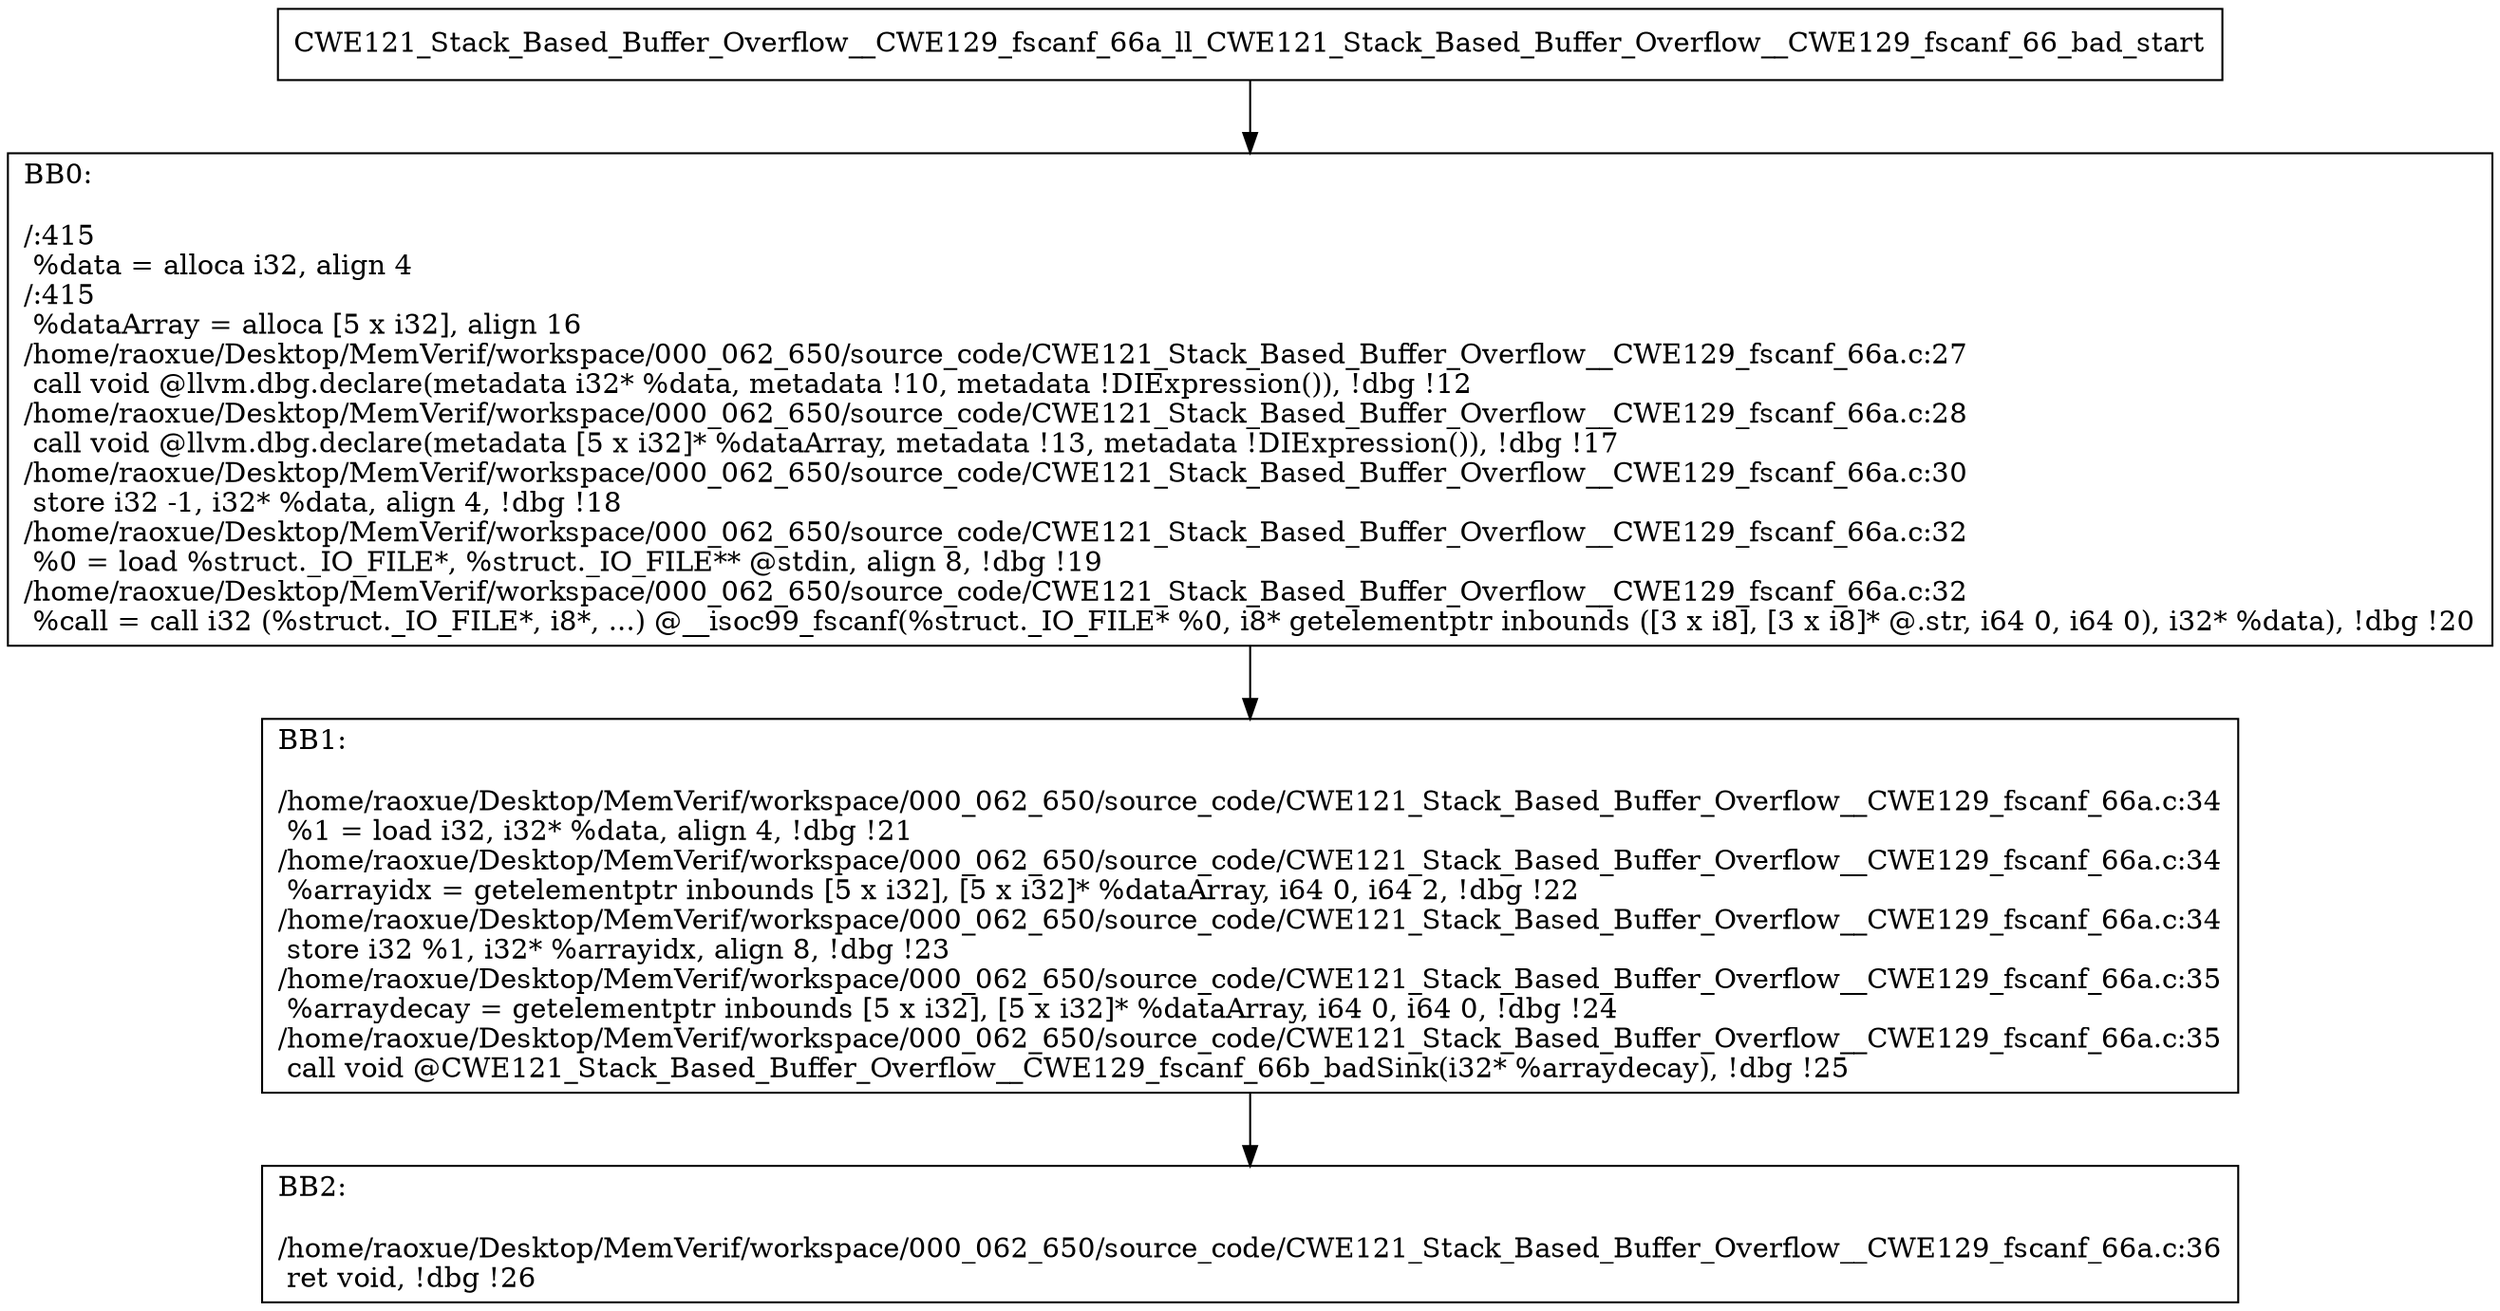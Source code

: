digraph "CFG for'CWE121_Stack_Based_Buffer_Overflow__CWE129_fscanf_66a_ll_CWE121_Stack_Based_Buffer_Overflow__CWE129_fscanf_66_bad' function" {
	BBCWE121_Stack_Based_Buffer_Overflow__CWE129_fscanf_66a_ll_CWE121_Stack_Based_Buffer_Overflow__CWE129_fscanf_66_bad_start[shape=record,label="{CWE121_Stack_Based_Buffer_Overflow__CWE129_fscanf_66a_ll_CWE121_Stack_Based_Buffer_Overflow__CWE129_fscanf_66_bad_start}"];
	BBCWE121_Stack_Based_Buffer_Overflow__CWE129_fscanf_66a_ll_CWE121_Stack_Based_Buffer_Overflow__CWE129_fscanf_66_bad_start-> CWE121_Stack_Based_Buffer_Overflow__CWE129_fscanf_66a_ll_CWE121_Stack_Based_Buffer_Overflow__CWE129_fscanf_66_badBB0;
	CWE121_Stack_Based_Buffer_Overflow__CWE129_fscanf_66a_ll_CWE121_Stack_Based_Buffer_Overflow__CWE129_fscanf_66_badBB0 [shape=record, label="{BB0:\l\l/:415\l
  %data = alloca i32, align 4\l
/:415\l
  %dataArray = alloca [5 x i32], align 16\l
/home/raoxue/Desktop/MemVerif/workspace/000_062_650/source_code/CWE121_Stack_Based_Buffer_Overflow__CWE129_fscanf_66a.c:27\l
  call void @llvm.dbg.declare(metadata i32* %data, metadata !10, metadata !DIExpression()), !dbg !12\l
/home/raoxue/Desktop/MemVerif/workspace/000_062_650/source_code/CWE121_Stack_Based_Buffer_Overflow__CWE129_fscanf_66a.c:28\l
  call void @llvm.dbg.declare(metadata [5 x i32]* %dataArray, metadata !13, metadata !DIExpression()), !dbg !17\l
/home/raoxue/Desktop/MemVerif/workspace/000_062_650/source_code/CWE121_Stack_Based_Buffer_Overflow__CWE129_fscanf_66a.c:30\l
  store i32 -1, i32* %data, align 4, !dbg !18\l
/home/raoxue/Desktop/MemVerif/workspace/000_062_650/source_code/CWE121_Stack_Based_Buffer_Overflow__CWE129_fscanf_66a.c:32\l
  %0 = load %struct._IO_FILE*, %struct._IO_FILE** @stdin, align 8, !dbg !19\l
/home/raoxue/Desktop/MemVerif/workspace/000_062_650/source_code/CWE121_Stack_Based_Buffer_Overflow__CWE129_fscanf_66a.c:32\l
  %call = call i32 (%struct._IO_FILE*, i8*, ...) @__isoc99_fscanf(%struct._IO_FILE* %0, i8* getelementptr inbounds ([3 x i8], [3 x i8]* @.str, i64 0, i64 0), i32* %data), !dbg !20\l
}"];
	CWE121_Stack_Based_Buffer_Overflow__CWE129_fscanf_66a_ll_CWE121_Stack_Based_Buffer_Overflow__CWE129_fscanf_66_badBB0-> CWE121_Stack_Based_Buffer_Overflow__CWE129_fscanf_66a_ll_CWE121_Stack_Based_Buffer_Overflow__CWE129_fscanf_66_badBB1;
	CWE121_Stack_Based_Buffer_Overflow__CWE129_fscanf_66a_ll_CWE121_Stack_Based_Buffer_Overflow__CWE129_fscanf_66_badBB1 [shape=record, label="{BB1:\l\l/home/raoxue/Desktop/MemVerif/workspace/000_062_650/source_code/CWE121_Stack_Based_Buffer_Overflow__CWE129_fscanf_66a.c:34\l
  %1 = load i32, i32* %data, align 4, !dbg !21\l
/home/raoxue/Desktop/MemVerif/workspace/000_062_650/source_code/CWE121_Stack_Based_Buffer_Overflow__CWE129_fscanf_66a.c:34\l
  %arrayidx = getelementptr inbounds [5 x i32], [5 x i32]* %dataArray, i64 0, i64 2, !dbg !22\l
/home/raoxue/Desktop/MemVerif/workspace/000_062_650/source_code/CWE121_Stack_Based_Buffer_Overflow__CWE129_fscanf_66a.c:34\l
  store i32 %1, i32* %arrayidx, align 8, !dbg !23\l
/home/raoxue/Desktop/MemVerif/workspace/000_062_650/source_code/CWE121_Stack_Based_Buffer_Overflow__CWE129_fscanf_66a.c:35\l
  %arraydecay = getelementptr inbounds [5 x i32], [5 x i32]* %dataArray, i64 0, i64 0, !dbg !24\l
/home/raoxue/Desktop/MemVerif/workspace/000_062_650/source_code/CWE121_Stack_Based_Buffer_Overflow__CWE129_fscanf_66a.c:35\l
  call void @CWE121_Stack_Based_Buffer_Overflow__CWE129_fscanf_66b_badSink(i32* %arraydecay), !dbg !25\l
}"];
	CWE121_Stack_Based_Buffer_Overflow__CWE129_fscanf_66a_ll_CWE121_Stack_Based_Buffer_Overflow__CWE129_fscanf_66_badBB1-> CWE121_Stack_Based_Buffer_Overflow__CWE129_fscanf_66a_ll_CWE121_Stack_Based_Buffer_Overflow__CWE129_fscanf_66_badBB2;
	CWE121_Stack_Based_Buffer_Overflow__CWE129_fscanf_66a_ll_CWE121_Stack_Based_Buffer_Overflow__CWE129_fscanf_66_badBB2 [shape=record, label="{BB2:\l\l/home/raoxue/Desktop/MemVerif/workspace/000_062_650/source_code/CWE121_Stack_Based_Buffer_Overflow__CWE129_fscanf_66a.c:36\l
  ret void, !dbg !26\l
}"];
}
